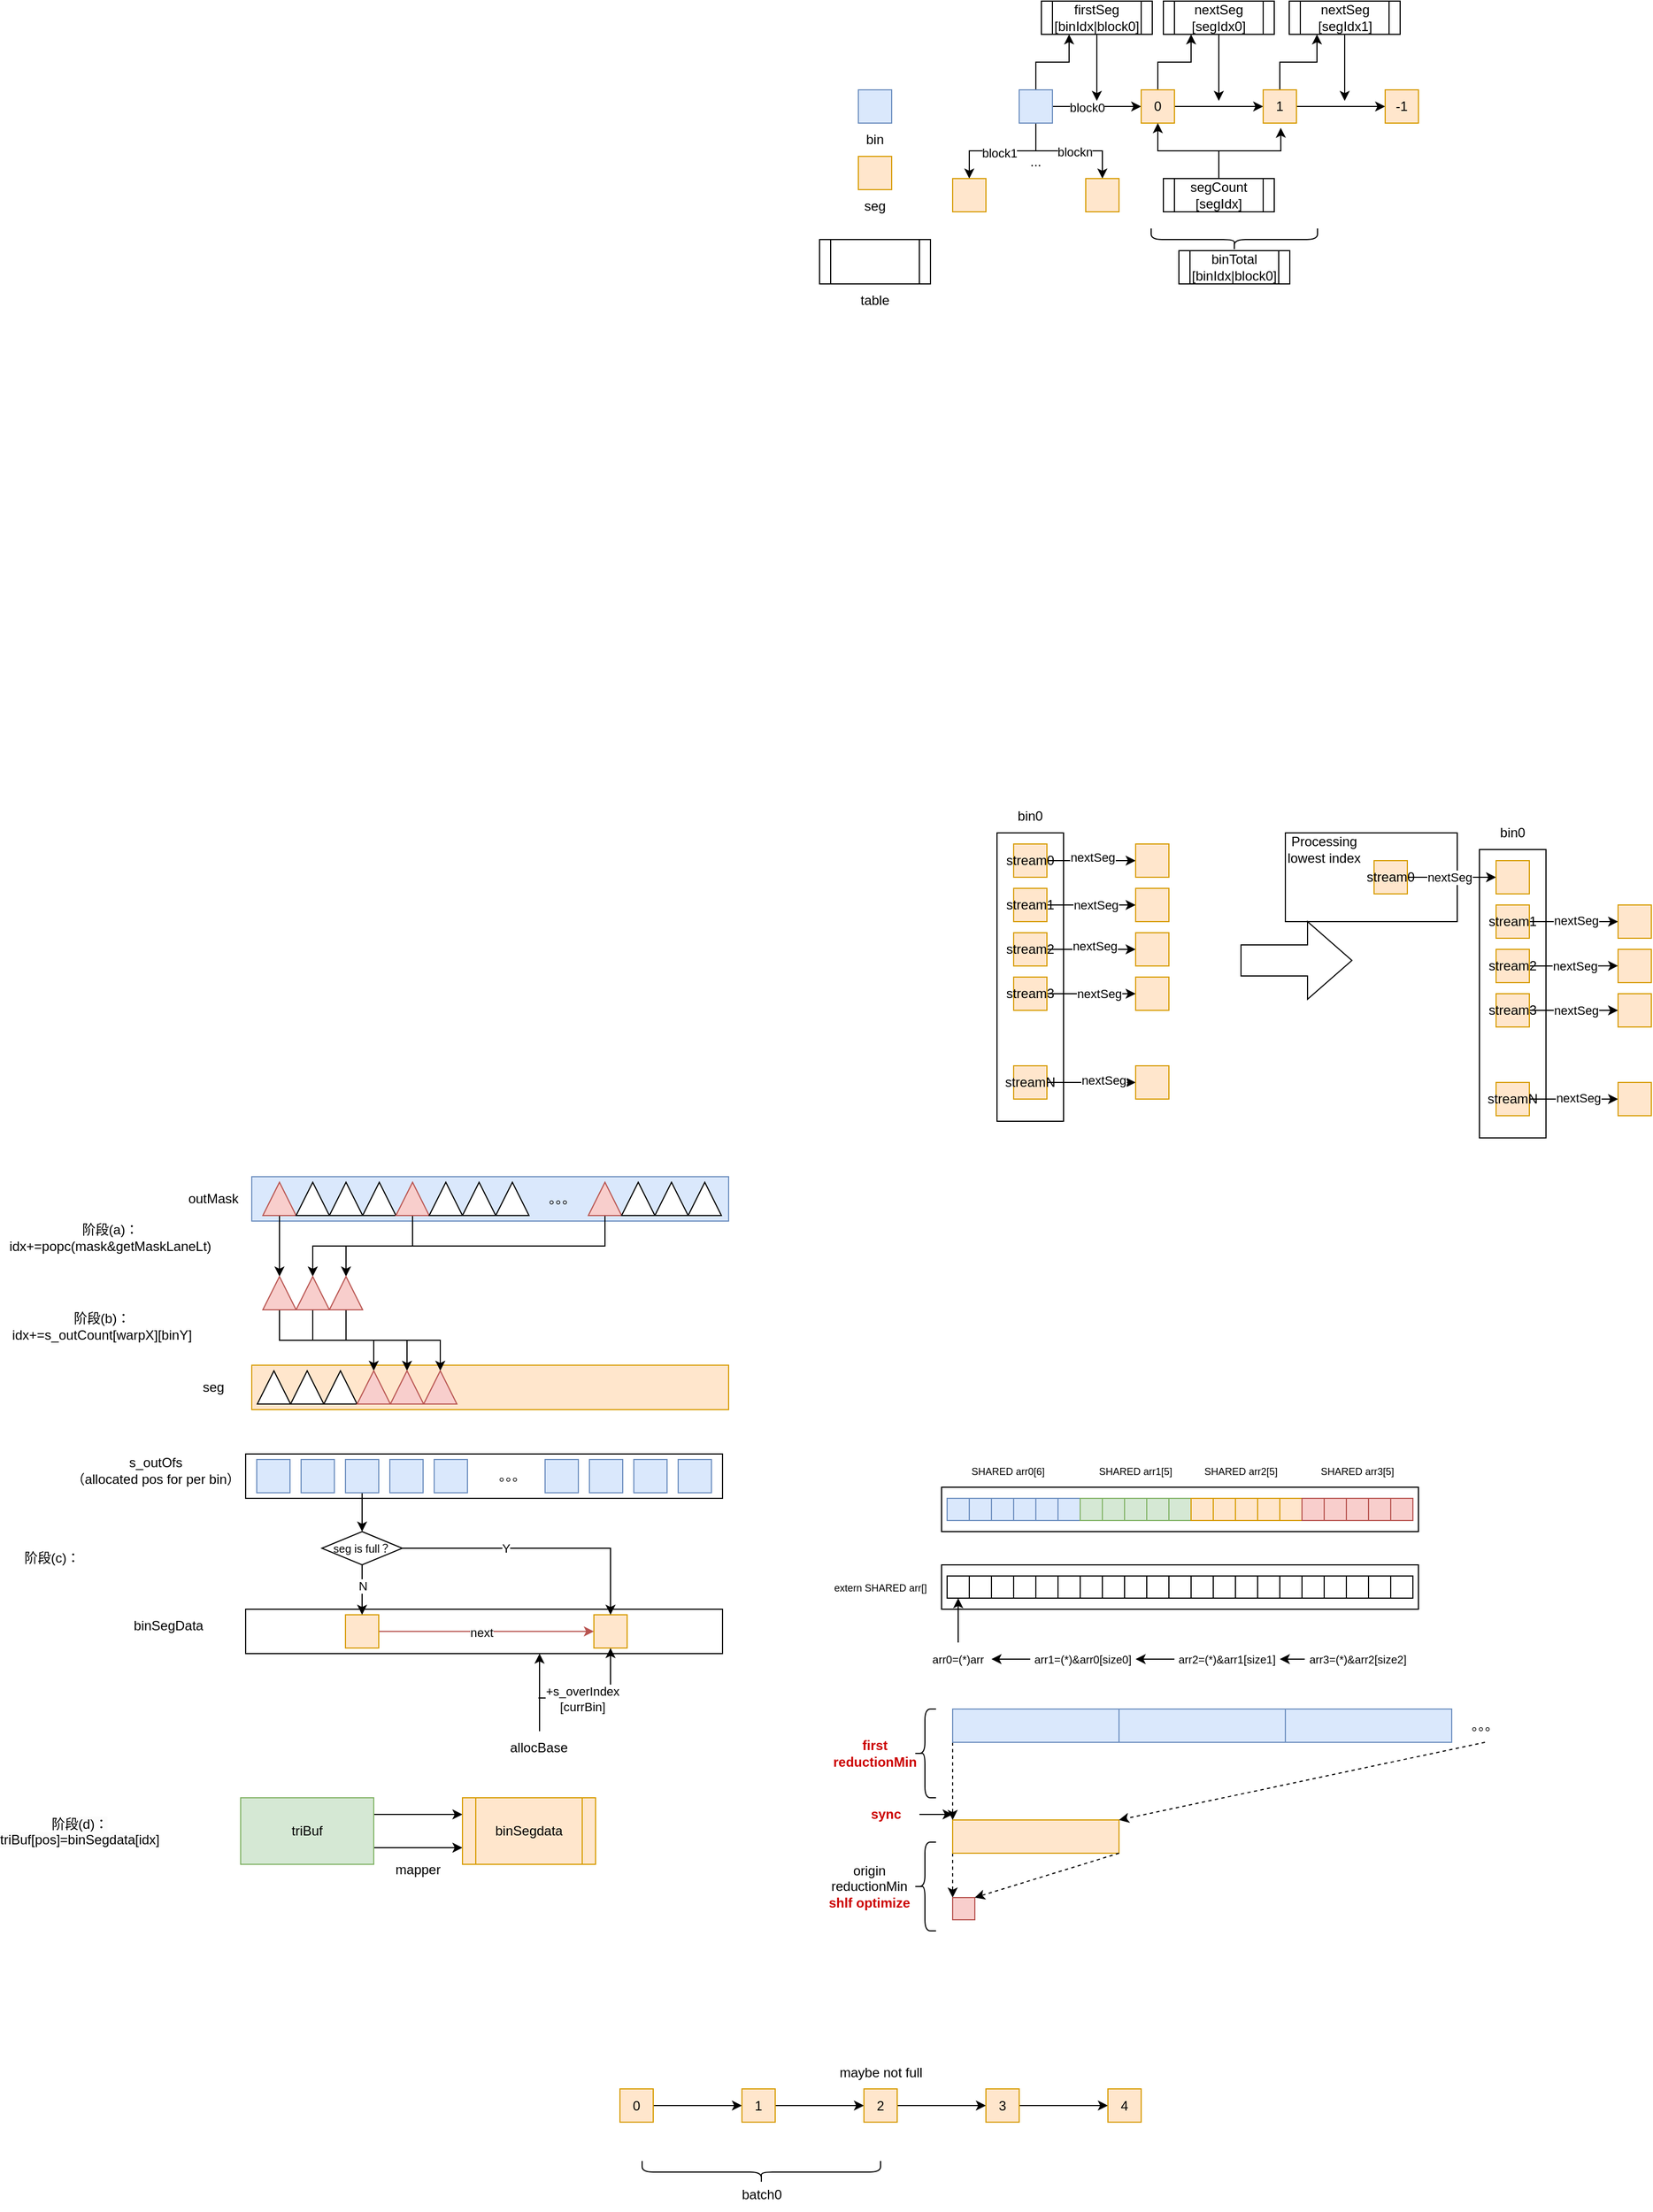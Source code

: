 <mxfile version="24.2.7" type="github">
  <diagram name="第 1 页" id="Jw7tVS_LVLmDtr75cejy">
    <mxGraphModel dx="2608" dy="1008" grid="1" gridSize="10" guides="1" tooltips="1" connect="1" arrows="1" fold="1" page="1" pageScale="1" pageWidth="827" pageHeight="1169" math="0" shadow="0">
      <root>
        <mxCell id="0" />
        <mxCell id="1" parent="0" />
        <mxCell id="Td1vDn9h-b1BhkTiUKK3-1" value="" style="rounded=0;whiteSpace=wrap;html=1;fillColor=#ffe6cc;strokeColor=#d79b00;" parent="1" vertex="1">
          <mxGeometry x="-522" y="1230" width="430" height="40" as="geometry" />
        </mxCell>
        <mxCell id="SiZdVVhCGkmTTTWQaCTQ-135" value="" style="rounded=0;whiteSpace=wrap;html=1;" parent="1" vertex="1">
          <mxGeometry x="410" y="750" width="155" height="80" as="geometry" />
        </mxCell>
        <mxCell id="SiZdVVhCGkmTTTWQaCTQ-3" value="" style="group" parent="1" vertex="1" connectable="0">
          <mxGeometry x="10" y="80" width="60" height="60" as="geometry" />
        </mxCell>
        <mxCell id="SiZdVVhCGkmTTTWQaCTQ-1" value="" style="rounded=0;whiteSpace=wrap;html=1;fillColor=#dae8fc;strokeColor=#6c8ebf;" parent="SiZdVVhCGkmTTTWQaCTQ-3" vertex="1">
          <mxGeometry x="15" width="30" height="30" as="geometry" />
        </mxCell>
        <mxCell id="SiZdVVhCGkmTTTWQaCTQ-2" value="bin" style="text;html=1;align=center;verticalAlign=middle;whiteSpace=wrap;rounded=0;" parent="SiZdVVhCGkmTTTWQaCTQ-3" vertex="1">
          <mxGeometry y="30" width="60" height="30" as="geometry" />
        </mxCell>
        <mxCell id="SiZdVVhCGkmTTTWQaCTQ-7" value="" style="edgeStyle=orthogonalEdgeStyle;rounded=0;orthogonalLoop=1;jettySize=auto;html=1;" parent="1" source="SiZdVVhCGkmTTTWQaCTQ-4" target="SiZdVVhCGkmTTTWQaCTQ-6" edge="1">
          <mxGeometry relative="1" as="geometry" />
        </mxCell>
        <mxCell id="SiZdVVhCGkmTTTWQaCTQ-15" value="block0" style="edgeLabel;html=1;align=center;verticalAlign=middle;resizable=0;points=[];" parent="SiZdVVhCGkmTTTWQaCTQ-7" vertex="1" connectable="0">
          <mxGeometry x="-0.222" y="-1" relative="1" as="geometry">
            <mxPoint as="offset" />
          </mxGeometry>
        </mxCell>
        <mxCell id="SiZdVVhCGkmTTTWQaCTQ-9" value="" style="edgeStyle=orthogonalEdgeStyle;rounded=0;orthogonalLoop=1;jettySize=auto;html=1;exitX=0.5;exitY=1;exitDx=0;exitDy=0;" parent="1" source="SiZdVVhCGkmTTTWQaCTQ-4" target="SiZdVVhCGkmTTTWQaCTQ-8" edge="1">
          <mxGeometry relative="1" as="geometry" />
        </mxCell>
        <mxCell id="SiZdVVhCGkmTTTWQaCTQ-17" value="block1" style="edgeLabel;html=1;align=center;verticalAlign=middle;resizable=0;points=[];" parent="SiZdVVhCGkmTTTWQaCTQ-9" vertex="1" connectable="0">
          <mxGeometry x="0.055" y="2" relative="1" as="geometry">
            <mxPoint as="offset" />
          </mxGeometry>
        </mxCell>
        <mxCell id="SiZdVVhCGkmTTTWQaCTQ-11" style="edgeStyle=orthogonalEdgeStyle;rounded=0;orthogonalLoop=1;jettySize=auto;html=1;exitX=0.5;exitY=1;exitDx=0;exitDy=0;entryX=0.5;entryY=0;entryDx=0;entryDy=0;" parent="1" source="SiZdVVhCGkmTTTWQaCTQ-4" target="SiZdVVhCGkmTTTWQaCTQ-10" edge="1">
          <mxGeometry relative="1" as="geometry" />
        </mxCell>
        <mxCell id="SiZdVVhCGkmTTTWQaCTQ-16" value="blockn" style="edgeLabel;html=1;align=center;verticalAlign=middle;resizable=0;points=[];" parent="SiZdVVhCGkmTTTWQaCTQ-11" vertex="1" connectable="0">
          <mxGeometry x="0.084" y="-1" relative="1" as="geometry">
            <mxPoint as="offset" />
          </mxGeometry>
        </mxCell>
        <mxCell id="SiZdVVhCGkmTTTWQaCTQ-28" style="edgeStyle=orthogonalEdgeStyle;rounded=0;orthogonalLoop=1;jettySize=auto;html=1;exitX=0.5;exitY=0;exitDx=0;exitDy=0;entryX=0.25;entryY=1;entryDx=0;entryDy=0;" parent="1" source="SiZdVVhCGkmTTTWQaCTQ-4" target="SiZdVVhCGkmTTTWQaCTQ-23" edge="1">
          <mxGeometry relative="1" as="geometry" />
        </mxCell>
        <mxCell id="SiZdVVhCGkmTTTWQaCTQ-4" value="" style="rounded=0;whiteSpace=wrap;html=1;fillColor=#dae8fc;strokeColor=#6c8ebf;" parent="1" vertex="1">
          <mxGeometry x="170" y="80" width="30" height="30" as="geometry" />
        </mxCell>
        <mxCell id="SiZdVVhCGkmTTTWQaCTQ-20" value="" style="edgeStyle=orthogonalEdgeStyle;rounded=0;orthogonalLoop=1;jettySize=auto;html=1;" parent="1" source="SiZdVVhCGkmTTTWQaCTQ-6" target="SiZdVVhCGkmTTTWQaCTQ-19" edge="1">
          <mxGeometry relative="1" as="geometry" />
        </mxCell>
        <mxCell id="SiZdVVhCGkmTTTWQaCTQ-30" style="edgeStyle=orthogonalEdgeStyle;rounded=0;orthogonalLoop=1;jettySize=auto;html=1;exitX=0.5;exitY=0;exitDx=0;exitDy=0;entryX=0.25;entryY=1;entryDx=0;entryDy=0;" parent="1" source="SiZdVVhCGkmTTTWQaCTQ-6" target="SiZdVVhCGkmTTTWQaCTQ-29" edge="1">
          <mxGeometry relative="1" as="geometry" />
        </mxCell>
        <mxCell id="SiZdVVhCGkmTTTWQaCTQ-6" value="0" style="rounded=0;whiteSpace=wrap;html=1;fillColor=#ffe6cc;strokeColor=#d79b00;" parent="1" vertex="1">
          <mxGeometry x="280" y="80" width="30" height="30" as="geometry" />
        </mxCell>
        <mxCell id="SiZdVVhCGkmTTTWQaCTQ-8" value="" style="rounded=0;whiteSpace=wrap;html=1;fillColor=#ffe6cc;strokeColor=#d79b00;" parent="1" vertex="1">
          <mxGeometry x="110" y="160" width="30" height="30" as="geometry" />
        </mxCell>
        <mxCell id="SiZdVVhCGkmTTTWQaCTQ-10" value="" style="rounded=0;whiteSpace=wrap;html=1;fillColor=#ffe6cc;strokeColor=#d79b00;" parent="1" vertex="1">
          <mxGeometry x="230" y="160" width="30" height="30" as="geometry" />
        </mxCell>
        <mxCell id="SiZdVVhCGkmTTTWQaCTQ-13" value="" style="rounded=0;whiteSpace=wrap;html=1;fillColor=#ffe6cc;strokeColor=#d79b00;" parent="1" vertex="1">
          <mxGeometry x="25" y="140" width="30" height="30" as="geometry" />
        </mxCell>
        <mxCell id="SiZdVVhCGkmTTTWQaCTQ-14" value="seg" style="text;html=1;align=center;verticalAlign=middle;whiteSpace=wrap;rounded=0;" parent="1" vertex="1">
          <mxGeometry x="10" y="170" width="60" height="30" as="geometry" />
        </mxCell>
        <mxCell id="SiZdVVhCGkmTTTWQaCTQ-18" value="..." style="text;html=1;align=center;verticalAlign=middle;whiteSpace=wrap;rounded=0;" parent="1" vertex="1">
          <mxGeometry x="155" y="130" width="60" height="30" as="geometry" />
        </mxCell>
        <mxCell id="SiZdVVhCGkmTTTWQaCTQ-22" value="" style="edgeStyle=orthogonalEdgeStyle;rounded=0;orthogonalLoop=1;jettySize=auto;html=1;" parent="1" source="SiZdVVhCGkmTTTWQaCTQ-19" target="SiZdVVhCGkmTTTWQaCTQ-21" edge="1">
          <mxGeometry relative="1" as="geometry" />
        </mxCell>
        <mxCell id="SiZdVVhCGkmTTTWQaCTQ-33" style="edgeStyle=orthogonalEdgeStyle;rounded=0;orthogonalLoop=1;jettySize=auto;html=1;exitX=0.5;exitY=0;exitDx=0;exitDy=0;entryX=0.25;entryY=1;entryDx=0;entryDy=0;" parent="1" source="SiZdVVhCGkmTTTWQaCTQ-19" target="SiZdVVhCGkmTTTWQaCTQ-32" edge="1">
          <mxGeometry relative="1" as="geometry" />
        </mxCell>
        <mxCell id="SiZdVVhCGkmTTTWQaCTQ-19" value="1" style="rounded=0;whiteSpace=wrap;html=1;fillColor=#ffe6cc;strokeColor=#d79b00;" parent="1" vertex="1">
          <mxGeometry x="390" y="80" width="30" height="30" as="geometry" />
        </mxCell>
        <mxCell id="SiZdVVhCGkmTTTWQaCTQ-21" value="-1" style="rounded=0;whiteSpace=wrap;html=1;fillColor=#ffe6cc;strokeColor=#d79b00;" parent="1" vertex="1">
          <mxGeometry x="500" y="80" width="30" height="30" as="geometry" />
        </mxCell>
        <mxCell id="SiZdVVhCGkmTTTWQaCTQ-24" style="edgeStyle=orthogonalEdgeStyle;rounded=0;orthogonalLoop=1;jettySize=auto;html=1;" parent="1" source="SiZdVVhCGkmTTTWQaCTQ-23" edge="1">
          <mxGeometry relative="1" as="geometry">
            <mxPoint x="240" y="90" as="targetPoint" />
          </mxGeometry>
        </mxCell>
        <mxCell id="SiZdVVhCGkmTTTWQaCTQ-23" value="firstSeg&lt;br&gt;[binIdx|block0]" style="shape=process;whiteSpace=wrap;html=1;backgroundOutline=1;" parent="1" vertex="1">
          <mxGeometry x="190" width="100" height="30" as="geometry" />
        </mxCell>
        <mxCell id="SiZdVVhCGkmTTTWQaCTQ-31" style="edgeStyle=orthogonalEdgeStyle;rounded=0;orthogonalLoop=1;jettySize=auto;html=1;exitX=0.5;exitY=1;exitDx=0;exitDy=0;" parent="1" source="SiZdVVhCGkmTTTWQaCTQ-29" edge="1">
          <mxGeometry relative="1" as="geometry">
            <mxPoint x="350" y="90" as="targetPoint" />
          </mxGeometry>
        </mxCell>
        <mxCell id="SiZdVVhCGkmTTTWQaCTQ-29" value="nextSeg&lt;br&gt;[segIdx0]" style="shape=process;whiteSpace=wrap;html=1;backgroundOutline=1;" parent="1" vertex="1">
          <mxGeometry x="300" width="100" height="30" as="geometry" />
        </mxCell>
        <mxCell id="SiZdVVhCGkmTTTWQaCTQ-34" style="edgeStyle=orthogonalEdgeStyle;rounded=0;orthogonalLoop=1;jettySize=auto;html=1;" parent="1" source="SiZdVVhCGkmTTTWQaCTQ-32" edge="1">
          <mxGeometry relative="1" as="geometry">
            <mxPoint x="463.5" y="90" as="targetPoint" />
          </mxGeometry>
        </mxCell>
        <mxCell id="SiZdVVhCGkmTTTWQaCTQ-32" value="nextSeg&lt;br&gt;[segIdx1]" style="shape=process;whiteSpace=wrap;html=1;backgroundOutline=1;" parent="1" vertex="1">
          <mxGeometry x="413.5" width="100" height="30" as="geometry" />
        </mxCell>
        <mxCell id="SiZdVVhCGkmTTTWQaCTQ-36" style="edgeStyle=orthogonalEdgeStyle;rounded=0;orthogonalLoop=1;jettySize=auto;html=1;entryX=0.5;entryY=1;entryDx=0;entryDy=0;" parent="1" source="SiZdVVhCGkmTTTWQaCTQ-35" target="SiZdVVhCGkmTTTWQaCTQ-6" edge="1">
          <mxGeometry relative="1" as="geometry" />
        </mxCell>
        <mxCell id="SiZdVVhCGkmTTTWQaCTQ-35" value="segCount&lt;br&gt;[segIdx]" style="shape=process;whiteSpace=wrap;html=1;backgroundOutline=1;" parent="1" vertex="1">
          <mxGeometry x="300" y="160" width="100" height="30" as="geometry" />
        </mxCell>
        <mxCell id="SiZdVVhCGkmTTTWQaCTQ-37" style="edgeStyle=orthogonalEdgeStyle;rounded=0;orthogonalLoop=1;jettySize=auto;html=1;exitX=0.5;exitY=0;exitDx=0;exitDy=0;entryX=0.529;entryY=1.14;entryDx=0;entryDy=0;entryPerimeter=0;" parent="1" source="SiZdVVhCGkmTTTWQaCTQ-35" target="SiZdVVhCGkmTTTWQaCTQ-19" edge="1">
          <mxGeometry relative="1" as="geometry" />
        </mxCell>
        <mxCell id="SiZdVVhCGkmTTTWQaCTQ-41" value="binTotal&lt;br&gt;[binIdx|block0]" style="shape=process;whiteSpace=wrap;html=1;backgroundOutline=1;" parent="1" vertex="1">
          <mxGeometry x="314" y="225" width="100" height="30" as="geometry" />
        </mxCell>
        <mxCell id="SiZdVVhCGkmTTTWQaCTQ-42" value="" style="shape=curlyBracket;whiteSpace=wrap;html=1;rounded=1;flipH=1;labelPosition=right;verticalLabelPosition=middle;align=left;verticalAlign=middle;rotation=90;" parent="1" vertex="1">
          <mxGeometry x="354" y="140" width="20" height="150" as="geometry" />
        </mxCell>
        <mxCell id="SiZdVVhCGkmTTTWQaCTQ-45" style="edgeStyle=orthogonalEdgeStyle;rounded=0;orthogonalLoop=1;jettySize=auto;html=1;exitX=1;exitY=0.25;exitDx=0;exitDy=0;entryX=0;entryY=0.25;entryDx=0;entryDy=0;" parent="1" source="SiZdVVhCGkmTTTWQaCTQ-43" edge="1">
          <mxGeometry relative="1" as="geometry">
            <mxPoint x="-332" y="1635" as="targetPoint" />
          </mxGeometry>
        </mxCell>
        <mxCell id="SiZdVVhCGkmTTTWQaCTQ-46" style="edgeStyle=orthogonalEdgeStyle;rounded=0;orthogonalLoop=1;jettySize=auto;html=1;exitX=1;exitY=0.75;exitDx=0;exitDy=0;" parent="1" source="SiZdVVhCGkmTTTWQaCTQ-43" edge="1">
          <mxGeometry relative="1" as="geometry">
            <mxPoint x="-332" y="1665" as="targetPoint" />
          </mxGeometry>
        </mxCell>
        <mxCell id="SiZdVVhCGkmTTTWQaCTQ-43" value="triBuf" style="rounded=0;whiteSpace=wrap;html=1;fillColor=#d5e8d4;strokeColor=#82b366;" parent="1" vertex="1">
          <mxGeometry x="-532" y="1620" width="120" height="60" as="geometry" />
        </mxCell>
        <mxCell id="SiZdVVhCGkmTTTWQaCTQ-47" value="mapper" style="text;html=1;align=center;verticalAlign=middle;whiteSpace=wrap;rounded=0;" parent="1" vertex="1">
          <mxGeometry x="-402" y="1670" width="60" height="30" as="geometry" />
        </mxCell>
        <mxCell id="SiZdVVhCGkmTTTWQaCTQ-48" value="binSegdata" style="shape=process;whiteSpace=wrap;html=1;backgroundOutline=1;fillColor=#ffe6cc;strokeColor=#d79b00;" parent="1" vertex="1">
          <mxGeometry x="-332" y="1620" width="120" height="60" as="geometry" />
        </mxCell>
        <mxCell id="SiZdVVhCGkmTTTWQaCTQ-49" value="" style="shape=process;whiteSpace=wrap;html=1;backgroundOutline=1;" parent="1" vertex="1">
          <mxGeometry x="-10" y="215" width="100" height="40" as="geometry" />
        </mxCell>
        <mxCell id="SiZdVVhCGkmTTTWQaCTQ-50" value="table" style="text;html=1;align=center;verticalAlign=middle;whiteSpace=wrap;rounded=0;" parent="1" vertex="1">
          <mxGeometry x="10" y="255" width="60" height="30" as="geometry" />
        </mxCell>
        <mxCell id="SiZdVVhCGkmTTTWQaCTQ-51" value="" style="rounded=0;whiteSpace=wrap;html=1;fillColor=#dae8fc;strokeColor=#6c8ebf;" parent="1" vertex="1">
          <mxGeometry x="-522" y="1060" width="430" height="40" as="geometry" />
        </mxCell>
        <mxCell id="Td1vDn9h-b1BhkTiUKK3-6" style="edgeStyle=orthogonalEdgeStyle;rounded=0;orthogonalLoop=1;jettySize=auto;html=1;exitX=0;exitY=0.5;exitDx=0;exitDy=0;entryX=1;entryY=0.5;entryDx=0;entryDy=0;" parent="1" source="SiZdVVhCGkmTTTWQaCTQ-52" target="Td1vDn9h-b1BhkTiUKK3-2" edge="1">
          <mxGeometry relative="1" as="geometry" />
        </mxCell>
        <mxCell id="SiZdVVhCGkmTTTWQaCTQ-52" value="" style="triangle;whiteSpace=wrap;html=1;rotation=-90;fillColor=#f8cecc;strokeColor=#b85450;" parent="1" vertex="1">
          <mxGeometry x="-512" y="1065" width="30" height="30" as="geometry" />
        </mxCell>
        <mxCell id="SiZdVVhCGkmTTTWQaCTQ-53" value="" style="triangle;whiteSpace=wrap;html=1;rotation=-90;" parent="1" vertex="1">
          <mxGeometry x="-482" y="1065" width="30" height="30" as="geometry" />
        </mxCell>
        <mxCell id="SiZdVVhCGkmTTTWQaCTQ-54" value="" style="triangle;whiteSpace=wrap;html=1;rotation=-90;" parent="1" vertex="1">
          <mxGeometry x="-452" y="1065" width="30" height="30" as="geometry" />
        </mxCell>
        <mxCell id="SiZdVVhCGkmTTTWQaCTQ-55" value="" style="triangle;whiteSpace=wrap;html=1;rotation=-90;" parent="1" vertex="1">
          <mxGeometry x="-422" y="1065" width="30" height="30" as="geometry" />
        </mxCell>
        <mxCell id="Td1vDn9h-b1BhkTiUKK3-7" style="edgeStyle=orthogonalEdgeStyle;rounded=0;orthogonalLoop=1;jettySize=auto;html=1;exitX=0;exitY=0.5;exitDx=0;exitDy=0;entryX=1;entryY=0.5;entryDx=0;entryDy=0;" parent="1" source="SiZdVVhCGkmTTTWQaCTQ-56" target="Td1vDn9h-b1BhkTiUKK3-3" edge="1">
          <mxGeometry relative="1" as="geometry" />
        </mxCell>
        <mxCell id="SiZdVVhCGkmTTTWQaCTQ-56" value="" style="triangle;whiteSpace=wrap;html=1;rotation=-90;fillColor=#f8cecc;strokeColor=#b85450;" parent="1" vertex="1">
          <mxGeometry x="-392" y="1065" width="30" height="30" as="geometry" />
        </mxCell>
        <mxCell id="SiZdVVhCGkmTTTWQaCTQ-57" value="" style="triangle;whiteSpace=wrap;html=1;rotation=-90;" parent="1" vertex="1">
          <mxGeometry x="-362" y="1065" width="30" height="30" as="geometry" />
        </mxCell>
        <mxCell id="SiZdVVhCGkmTTTWQaCTQ-58" value="" style="triangle;whiteSpace=wrap;html=1;rotation=-90;" parent="1" vertex="1">
          <mxGeometry x="-332" y="1065" width="30" height="30" as="geometry" />
        </mxCell>
        <mxCell id="SiZdVVhCGkmTTTWQaCTQ-59" value="" style="triangle;whiteSpace=wrap;html=1;rotation=-90;" parent="1" vertex="1">
          <mxGeometry x="-302" y="1065" width="30" height="30" as="geometry" />
        </mxCell>
        <mxCell id="Td1vDn9h-b1BhkTiUKK3-8" style="edgeStyle=orthogonalEdgeStyle;rounded=0;orthogonalLoop=1;jettySize=auto;html=1;exitX=0;exitY=0.5;exitDx=0;exitDy=0;entryX=1;entryY=0.5;entryDx=0;entryDy=0;" parent="1" source="SiZdVVhCGkmTTTWQaCTQ-60" target="Td1vDn9h-b1BhkTiUKK3-4" edge="1">
          <mxGeometry relative="1" as="geometry" />
        </mxCell>
        <mxCell id="SiZdVVhCGkmTTTWQaCTQ-60" value="" style="triangle;whiteSpace=wrap;html=1;rotation=-90;fillColor=#f8cecc;strokeColor=#b85450;" parent="1" vertex="1">
          <mxGeometry x="-218.5" y="1065" width="30" height="30" as="geometry" />
        </mxCell>
        <mxCell id="SiZdVVhCGkmTTTWQaCTQ-61" value="" style="triangle;whiteSpace=wrap;html=1;rotation=-90;" parent="1" vertex="1">
          <mxGeometry x="-188.5" y="1065" width="30" height="30" as="geometry" />
        </mxCell>
        <mxCell id="SiZdVVhCGkmTTTWQaCTQ-62" value="" style="triangle;whiteSpace=wrap;html=1;rotation=-90;" parent="1" vertex="1">
          <mxGeometry x="-158.5" y="1065" width="30" height="30" as="geometry" />
        </mxCell>
        <mxCell id="SiZdVVhCGkmTTTWQaCTQ-63" value="" style="triangle;whiteSpace=wrap;html=1;rotation=-90;" parent="1" vertex="1">
          <mxGeometry x="-128.5" y="1065" width="30" height="30" as="geometry" />
        </mxCell>
        <mxCell id="SiZdVVhCGkmTTTWQaCTQ-64" value="。。。" style="text;html=1;align=center;verticalAlign=middle;whiteSpace=wrap;rounded=0;" parent="1" vertex="1">
          <mxGeometry x="-272" y="1065" width="60" height="30" as="geometry" />
        </mxCell>
        <mxCell id="SiZdVVhCGkmTTTWQaCTQ-94" value="" style="rounded=0;whiteSpace=wrap;html=1;" parent="1" vertex="1">
          <mxGeometry x="150" y="750" width="60" height="260" as="geometry" />
        </mxCell>
        <mxCell id="SiZdVVhCGkmTTTWQaCTQ-95" value="bin0" style="text;html=1;align=center;verticalAlign=middle;whiteSpace=wrap;rounded=0;" parent="1" vertex="1">
          <mxGeometry x="150" y="720" width="60" height="30" as="geometry" />
        </mxCell>
        <mxCell id="SiZdVVhCGkmTTTWQaCTQ-104" value="" style="edgeStyle=orthogonalEdgeStyle;rounded=0;orthogonalLoop=1;jettySize=auto;html=1;" parent="1" source="SiZdVVhCGkmTTTWQaCTQ-96" target="SiZdVVhCGkmTTTWQaCTQ-103" edge="1">
          <mxGeometry relative="1" as="geometry" />
        </mxCell>
        <mxCell id="SiZdVVhCGkmTTTWQaCTQ-164" value="nextSeg" style="edgeLabel;html=1;align=center;verticalAlign=middle;resizable=0;points=[];" parent="SiZdVVhCGkmTTTWQaCTQ-104" vertex="1" connectable="0">
          <mxGeometry x="0.014" y="3" relative="1" as="geometry">
            <mxPoint as="offset" />
          </mxGeometry>
        </mxCell>
        <mxCell id="SiZdVVhCGkmTTTWQaCTQ-96" value="stream0" style="rounded=0;whiteSpace=wrap;html=1;fillColor=#ffe6cc;strokeColor=#d79b00;" parent="1" vertex="1">
          <mxGeometry x="165" y="760" width="30" height="30" as="geometry" />
        </mxCell>
        <mxCell id="SiZdVVhCGkmTTTWQaCTQ-109" style="edgeStyle=orthogonalEdgeStyle;rounded=0;orthogonalLoop=1;jettySize=auto;html=1;" parent="1" source="SiZdVVhCGkmTTTWQaCTQ-97" target="SiZdVVhCGkmTTTWQaCTQ-108" edge="1">
          <mxGeometry relative="1" as="geometry" />
        </mxCell>
        <mxCell id="SiZdVVhCGkmTTTWQaCTQ-165" value="nextSeg" style="edgeLabel;html=1;align=center;verticalAlign=middle;resizable=0;points=[];" parent="SiZdVVhCGkmTTTWQaCTQ-109" vertex="1" connectable="0">
          <mxGeometry x="0.1" relative="1" as="geometry">
            <mxPoint as="offset" />
          </mxGeometry>
        </mxCell>
        <mxCell id="SiZdVVhCGkmTTTWQaCTQ-97" value="stream1" style="rounded=0;whiteSpace=wrap;html=1;fillColor=#ffe6cc;strokeColor=#d79b00;" parent="1" vertex="1">
          <mxGeometry x="165" y="800" width="30" height="30" as="geometry" />
        </mxCell>
        <mxCell id="SiZdVVhCGkmTTTWQaCTQ-110" style="edgeStyle=orthogonalEdgeStyle;rounded=0;orthogonalLoop=1;jettySize=auto;html=1;exitX=1;exitY=0.5;exitDx=0;exitDy=0;entryX=0;entryY=0.5;entryDx=0;entryDy=0;" parent="1" source="SiZdVVhCGkmTTTWQaCTQ-98" target="SiZdVVhCGkmTTTWQaCTQ-111" edge="1">
          <mxGeometry relative="1" as="geometry">
            <mxPoint x="270" y="855" as="targetPoint" />
          </mxGeometry>
        </mxCell>
        <mxCell id="SiZdVVhCGkmTTTWQaCTQ-166" value="nextSeg" style="edgeLabel;html=1;align=center;verticalAlign=middle;resizable=0;points=[];" parent="SiZdVVhCGkmTTTWQaCTQ-110" vertex="1" connectable="0">
          <mxGeometry x="0.071" y="3" relative="1" as="geometry">
            <mxPoint as="offset" />
          </mxGeometry>
        </mxCell>
        <mxCell id="SiZdVVhCGkmTTTWQaCTQ-98" value="stream2" style="rounded=0;whiteSpace=wrap;html=1;fillColor=#ffe6cc;strokeColor=#d79b00;" parent="1" vertex="1">
          <mxGeometry x="165" y="840" width="30" height="30" as="geometry" />
        </mxCell>
        <mxCell id="SiZdVVhCGkmTTTWQaCTQ-113" style="edgeStyle=orthogonalEdgeStyle;rounded=0;orthogonalLoop=1;jettySize=auto;html=1;" parent="1" source="SiZdVVhCGkmTTTWQaCTQ-99" target="SiZdVVhCGkmTTTWQaCTQ-112" edge="1">
          <mxGeometry relative="1" as="geometry" />
        </mxCell>
        <mxCell id="SiZdVVhCGkmTTTWQaCTQ-167" value="nextSeg" style="edgeLabel;html=1;align=center;verticalAlign=middle;resizable=0;points=[];" parent="SiZdVVhCGkmTTTWQaCTQ-113" vertex="1" connectable="0">
          <mxGeometry x="0.157" relative="1" as="geometry">
            <mxPoint as="offset" />
          </mxGeometry>
        </mxCell>
        <mxCell id="SiZdVVhCGkmTTTWQaCTQ-99" value="stream3" style="rounded=0;whiteSpace=wrap;html=1;fillColor=#ffe6cc;strokeColor=#d79b00;" parent="1" vertex="1">
          <mxGeometry x="165" y="880" width="30" height="30" as="geometry" />
        </mxCell>
        <mxCell id="SiZdVVhCGkmTTTWQaCTQ-115" value="" style="edgeStyle=orthogonalEdgeStyle;rounded=0;orthogonalLoop=1;jettySize=auto;html=1;" parent="1" source="SiZdVVhCGkmTTTWQaCTQ-100" target="SiZdVVhCGkmTTTWQaCTQ-114" edge="1">
          <mxGeometry relative="1" as="geometry" />
        </mxCell>
        <mxCell id="SiZdVVhCGkmTTTWQaCTQ-168" value="nextSeg" style="edgeLabel;html=1;align=center;verticalAlign=middle;resizable=0;points=[];" parent="SiZdVVhCGkmTTTWQaCTQ-115" vertex="1" connectable="0">
          <mxGeometry x="0.257" y="2" relative="1" as="geometry">
            <mxPoint as="offset" />
          </mxGeometry>
        </mxCell>
        <mxCell id="SiZdVVhCGkmTTTWQaCTQ-100" value="streamN" style="rounded=0;whiteSpace=wrap;html=1;fillColor=#ffe6cc;strokeColor=#d79b00;" parent="1" vertex="1">
          <mxGeometry x="165" y="960" width="30" height="30" as="geometry" />
        </mxCell>
        <mxCell id="SiZdVVhCGkmTTTWQaCTQ-103" value="" style="rounded=0;whiteSpace=wrap;html=1;fillColor=#ffe6cc;strokeColor=#d79b00;" parent="1" vertex="1">
          <mxGeometry x="275" y="760" width="30" height="30" as="geometry" />
        </mxCell>
        <mxCell id="SiZdVVhCGkmTTTWQaCTQ-108" value="" style="rounded=0;whiteSpace=wrap;html=1;fillColor=#ffe6cc;strokeColor=#d79b00;" parent="1" vertex="1">
          <mxGeometry x="275" y="800" width="30" height="30" as="geometry" />
        </mxCell>
        <mxCell id="SiZdVVhCGkmTTTWQaCTQ-111" value="" style="rounded=0;whiteSpace=wrap;html=1;fillColor=#ffe6cc;strokeColor=#d79b00;" parent="1" vertex="1">
          <mxGeometry x="275" y="840" width="30" height="30" as="geometry" />
        </mxCell>
        <mxCell id="SiZdVVhCGkmTTTWQaCTQ-112" value="" style="rounded=0;whiteSpace=wrap;html=1;fillColor=#ffe6cc;strokeColor=#d79b00;" parent="1" vertex="1">
          <mxGeometry x="275" y="880" width="30" height="30" as="geometry" />
        </mxCell>
        <mxCell id="SiZdVVhCGkmTTTWQaCTQ-114" value="" style="rounded=0;whiteSpace=wrap;html=1;fillColor=#ffe6cc;strokeColor=#d79b00;" parent="1" vertex="1">
          <mxGeometry x="275" y="960" width="30" height="30" as="geometry" />
        </mxCell>
        <mxCell id="SiZdVVhCGkmTTTWQaCTQ-116" value="" style="html=1;shadow=0;dashed=0;align=center;verticalAlign=middle;shape=mxgraph.arrows2.arrow;dy=0.6;dx=40;notch=0;" parent="1" vertex="1">
          <mxGeometry x="370" y="830" width="100" height="70" as="geometry" />
        </mxCell>
        <mxCell id="SiZdVVhCGkmTTTWQaCTQ-117" value="" style="rounded=0;whiteSpace=wrap;html=1;" parent="1" vertex="1">
          <mxGeometry x="585" y="765" width="60" height="260" as="geometry" />
        </mxCell>
        <mxCell id="SiZdVVhCGkmTTTWQaCTQ-118" value="bin0" style="text;html=1;align=center;verticalAlign=middle;whiteSpace=wrap;rounded=0;" parent="1" vertex="1">
          <mxGeometry x="585" y="735" width="60" height="30" as="geometry" />
        </mxCell>
        <mxCell id="SiZdVVhCGkmTTTWQaCTQ-119" value="" style="edgeStyle=orthogonalEdgeStyle;rounded=0;orthogonalLoop=1;jettySize=auto;html=1;" parent="1" source="SiZdVVhCGkmTTTWQaCTQ-120" target="SiZdVVhCGkmTTTWQaCTQ-129" edge="1">
          <mxGeometry relative="1" as="geometry" />
        </mxCell>
        <mxCell id="SiZdVVhCGkmTTTWQaCTQ-170" value="nextSeg" style="edgeLabel;html=1;align=center;verticalAlign=middle;resizable=0;points=[];" parent="SiZdVVhCGkmTTTWQaCTQ-119" vertex="1" connectable="0">
          <mxGeometry x="-0.054" relative="1" as="geometry">
            <mxPoint as="offset" />
          </mxGeometry>
        </mxCell>
        <mxCell id="SiZdVVhCGkmTTTWQaCTQ-120" value="stream0" style="rounded=0;whiteSpace=wrap;html=1;fillColor=#ffe6cc;strokeColor=#d79b00;" parent="1" vertex="1">
          <mxGeometry x="490" y="775" width="30" height="30" as="geometry" />
        </mxCell>
        <mxCell id="SiZdVVhCGkmTTTWQaCTQ-121" style="edgeStyle=orthogonalEdgeStyle;rounded=0;orthogonalLoop=1;jettySize=auto;html=1;" parent="1" source="SiZdVVhCGkmTTTWQaCTQ-122" target="SiZdVVhCGkmTTTWQaCTQ-130" edge="1">
          <mxGeometry relative="1" as="geometry" />
        </mxCell>
        <mxCell id="SiZdVVhCGkmTTTWQaCTQ-169" value="nextSeg" style="edgeLabel;html=1;align=center;verticalAlign=middle;resizable=0;points=[];" parent="SiZdVVhCGkmTTTWQaCTQ-121" vertex="1" connectable="0">
          <mxGeometry x="0.039" y="1" relative="1" as="geometry">
            <mxPoint as="offset" />
          </mxGeometry>
        </mxCell>
        <mxCell id="SiZdVVhCGkmTTTWQaCTQ-122" value="stream1" style="rounded=0;whiteSpace=wrap;html=1;fillColor=#ffe6cc;strokeColor=#d79b00;" parent="1" vertex="1">
          <mxGeometry x="600" y="815" width="30" height="30" as="geometry" />
        </mxCell>
        <mxCell id="SiZdVVhCGkmTTTWQaCTQ-123" style="edgeStyle=orthogonalEdgeStyle;rounded=0;orthogonalLoop=1;jettySize=auto;html=1;exitX=1;exitY=0.5;exitDx=0;exitDy=0;entryX=0;entryY=0.495;entryDx=0;entryDy=0;entryPerimeter=0;" parent="1" source="SiZdVVhCGkmTTTWQaCTQ-124" target="SiZdVVhCGkmTTTWQaCTQ-131" edge="1">
          <mxGeometry relative="1" as="geometry">
            <mxPoint x="705" y="869.857" as="targetPoint" />
            <Array as="points" />
          </mxGeometry>
        </mxCell>
        <mxCell id="SiZdVVhCGkmTTTWQaCTQ-171" value="nextSeg" style="edgeLabel;html=1;align=center;verticalAlign=middle;resizable=0;points=[];" parent="SiZdVVhCGkmTTTWQaCTQ-123" vertex="1" connectable="0">
          <mxGeometry x="0.027" relative="1" as="geometry">
            <mxPoint as="offset" />
          </mxGeometry>
        </mxCell>
        <mxCell id="SiZdVVhCGkmTTTWQaCTQ-124" value="stream2" style="rounded=0;whiteSpace=wrap;html=1;fillColor=#ffe6cc;strokeColor=#d79b00;" parent="1" vertex="1">
          <mxGeometry x="600" y="855" width="30" height="30" as="geometry" />
        </mxCell>
        <mxCell id="SiZdVVhCGkmTTTWQaCTQ-125" style="edgeStyle=orthogonalEdgeStyle;rounded=0;orthogonalLoop=1;jettySize=auto;html=1;" parent="1" source="SiZdVVhCGkmTTTWQaCTQ-126" target="SiZdVVhCGkmTTTWQaCTQ-132" edge="1">
          <mxGeometry relative="1" as="geometry" />
        </mxCell>
        <mxCell id="SiZdVVhCGkmTTTWQaCTQ-172" value="nextSeg" style="edgeLabel;html=1;align=center;verticalAlign=middle;resizable=0;points=[];" parent="SiZdVVhCGkmTTTWQaCTQ-125" vertex="1" connectable="0">
          <mxGeometry x="0.054" relative="1" as="geometry">
            <mxPoint as="offset" />
          </mxGeometry>
        </mxCell>
        <mxCell id="SiZdVVhCGkmTTTWQaCTQ-126" value="stream3" style="rounded=0;whiteSpace=wrap;html=1;fillColor=#ffe6cc;strokeColor=#d79b00;" parent="1" vertex="1">
          <mxGeometry x="600" y="895" width="30" height="30" as="geometry" />
        </mxCell>
        <mxCell id="SiZdVVhCGkmTTTWQaCTQ-127" value="" style="edgeStyle=orthogonalEdgeStyle;rounded=0;orthogonalLoop=1;jettySize=auto;html=1;" parent="1" source="SiZdVVhCGkmTTTWQaCTQ-128" target="SiZdVVhCGkmTTTWQaCTQ-133" edge="1">
          <mxGeometry relative="1" as="geometry" />
        </mxCell>
        <mxCell id="SiZdVVhCGkmTTTWQaCTQ-173" value="nextSeg" style="edgeLabel;html=1;align=center;verticalAlign=middle;resizable=0;points=[];" parent="SiZdVVhCGkmTTTWQaCTQ-127" vertex="1" connectable="0">
          <mxGeometry x="0.082" y="1" relative="1" as="geometry">
            <mxPoint as="offset" />
          </mxGeometry>
        </mxCell>
        <mxCell id="SiZdVVhCGkmTTTWQaCTQ-128" value="streamN" style="rounded=0;whiteSpace=wrap;html=1;fillColor=#ffe6cc;strokeColor=#d79b00;" parent="1" vertex="1">
          <mxGeometry x="600" y="975" width="30" height="30" as="geometry" />
        </mxCell>
        <mxCell id="SiZdVVhCGkmTTTWQaCTQ-129" value="" style="rounded=0;whiteSpace=wrap;html=1;fillColor=#ffe6cc;strokeColor=#d79b00;" parent="1" vertex="1">
          <mxGeometry x="600" y="775" width="30" height="30" as="geometry" />
        </mxCell>
        <mxCell id="SiZdVVhCGkmTTTWQaCTQ-130" value="" style="rounded=0;whiteSpace=wrap;html=1;fillColor=#ffe6cc;strokeColor=#d79b00;" parent="1" vertex="1">
          <mxGeometry x="710" y="815" width="30" height="30" as="geometry" />
        </mxCell>
        <mxCell id="SiZdVVhCGkmTTTWQaCTQ-131" value="" style="rounded=0;whiteSpace=wrap;html=1;fillColor=#ffe6cc;strokeColor=#d79b00;" parent="1" vertex="1">
          <mxGeometry x="710" y="855" width="30" height="30" as="geometry" />
        </mxCell>
        <mxCell id="SiZdVVhCGkmTTTWQaCTQ-132" value="" style="rounded=0;whiteSpace=wrap;html=1;fillColor=#ffe6cc;strokeColor=#d79b00;" parent="1" vertex="1">
          <mxGeometry x="710" y="895" width="30" height="30" as="geometry" />
        </mxCell>
        <mxCell id="SiZdVVhCGkmTTTWQaCTQ-133" value="" style="rounded=0;whiteSpace=wrap;html=1;fillColor=#ffe6cc;strokeColor=#d79b00;" parent="1" vertex="1">
          <mxGeometry x="710" y="975" width="30" height="30" as="geometry" />
        </mxCell>
        <mxCell id="SiZdVVhCGkmTTTWQaCTQ-134" value="Processing lowest index" style="text;html=1;align=center;verticalAlign=middle;whiteSpace=wrap;rounded=0;" parent="1" vertex="1">
          <mxGeometry x="410" y="750" width="70" height="30" as="geometry" />
        </mxCell>
        <mxCell id="iCBf6XjLOZGy9sNGCZyP-31" style="edgeStyle=orthogonalEdgeStyle;rounded=0;orthogonalLoop=1;jettySize=auto;html=1;exitX=0;exitY=0.5;exitDx=0;exitDy=0;entryX=1;entryY=0.5;entryDx=0;entryDy=0;" parent="1" source="Td1vDn9h-b1BhkTiUKK3-2" target="iCBf6XjLOZGy9sNGCZyP-28" edge="1">
          <mxGeometry relative="1" as="geometry" />
        </mxCell>
        <mxCell id="Td1vDn9h-b1BhkTiUKK3-2" value="" style="triangle;whiteSpace=wrap;html=1;rotation=-90;fillColor=#f8cecc;strokeColor=#b85450;" parent="1" vertex="1">
          <mxGeometry x="-512" y="1150" width="30" height="30" as="geometry" />
        </mxCell>
        <mxCell id="iCBf6XjLOZGy9sNGCZyP-32" style="edgeStyle=orthogonalEdgeStyle;rounded=0;orthogonalLoop=1;jettySize=auto;html=1;exitX=0;exitY=0.5;exitDx=0;exitDy=0;entryX=1;entryY=0.5;entryDx=0;entryDy=0;" parent="1" source="Td1vDn9h-b1BhkTiUKK3-3" target="iCBf6XjLOZGy9sNGCZyP-29" edge="1">
          <mxGeometry relative="1" as="geometry" />
        </mxCell>
        <mxCell id="Td1vDn9h-b1BhkTiUKK3-3" value="" style="triangle;whiteSpace=wrap;html=1;rotation=-90;fillColor=#f8cecc;strokeColor=#b85450;" parent="1" vertex="1">
          <mxGeometry x="-482" y="1150" width="30" height="30" as="geometry" />
        </mxCell>
        <mxCell id="iCBf6XjLOZGy9sNGCZyP-33" style="edgeStyle=orthogonalEdgeStyle;rounded=0;orthogonalLoop=1;jettySize=auto;html=1;exitX=0;exitY=0.5;exitDx=0;exitDy=0;entryX=1;entryY=0.5;entryDx=0;entryDy=0;" parent="1" source="Td1vDn9h-b1BhkTiUKK3-4" target="iCBf6XjLOZGy9sNGCZyP-30" edge="1">
          <mxGeometry relative="1" as="geometry" />
        </mxCell>
        <mxCell id="Td1vDn9h-b1BhkTiUKK3-4" value="" style="triangle;whiteSpace=wrap;html=1;rotation=-90;fillColor=#f8cecc;strokeColor=#b85450;" parent="1" vertex="1">
          <mxGeometry x="-452" y="1150" width="30" height="30" as="geometry" />
        </mxCell>
        <mxCell id="Td1vDn9h-b1BhkTiUKK3-5" value="outMask" style="text;html=1;align=center;verticalAlign=middle;resizable=0;points=[];autosize=1;strokeColor=none;fillColor=none;" parent="1" vertex="1">
          <mxGeometry x="-592" y="1065" width="70" height="30" as="geometry" />
        </mxCell>
        <mxCell id="Td1vDn9h-b1BhkTiUKK3-9" value="seg" style="text;html=1;align=center;verticalAlign=middle;resizable=0;points=[];autosize=1;strokeColor=none;fillColor=none;" parent="1" vertex="1">
          <mxGeometry x="-577" y="1235" width="40" height="30" as="geometry" />
        </mxCell>
        <mxCell id="Td1vDn9h-b1BhkTiUKK3-10" value="阶段(a)：idx+=popc(mask&amp;amp;getMaskLaneLt)" style="text;html=1;align=center;verticalAlign=middle;whiteSpace=wrap;rounded=0;" parent="1" vertex="1">
          <mxGeometry x="-722" y="1100" width="145" height="30" as="geometry" />
        </mxCell>
        <mxCell id="Td1vDn9h-b1BhkTiUKK3-24" value="" style="rounded=0;whiteSpace=wrap;html=1;" parent="1" vertex="1">
          <mxGeometry x="100" y="1340" width="430" height="40" as="geometry" />
        </mxCell>
        <mxCell id="Td1vDn9h-b1BhkTiUKK3-25" value="" style="rounded=0;whiteSpace=wrap;html=1;fillColor=#dae8fc;strokeColor=#6c8ebf;" parent="1" vertex="1">
          <mxGeometry x="105" y="1350" width="20" height="20" as="geometry" />
        </mxCell>
        <mxCell id="Td1vDn9h-b1BhkTiUKK3-26" value="" style="rounded=0;whiteSpace=wrap;html=1;fillColor=#dae8fc;strokeColor=#6c8ebf;" parent="1" vertex="1">
          <mxGeometry x="125" y="1350" width="20" height="20" as="geometry" />
        </mxCell>
        <mxCell id="Td1vDn9h-b1BhkTiUKK3-27" value="" style="rounded=0;whiteSpace=wrap;html=1;fillColor=#dae8fc;strokeColor=#6c8ebf;" parent="1" vertex="1">
          <mxGeometry x="145" y="1350" width="20" height="20" as="geometry" />
        </mxCell>
        <mxCell id="Td1vDn9h-b1BhkTiUKK3-28" value="" style="rounded=0;whiteSpace=wrap;html=1;fillColor=#dae8fc;strokeColor=#6c8ebf;" parent="1" vertex="1">
          <mxGeometry x="165" y="1350" width="20" height="20" as="geometry" />
        </mxCell>
        <mxCell id="Td1vDn9h-b1BhkTiUKK3-29" value="" style="rounded=0;whiteSpace=wrap;html=1;fillColor=#dae8fc;strokeColor=#6c8ebf;" parent="1" vertex="1">
          <mxGeometry x="185" y="1350" width="20" height="20" as="geometry" />
        </mxCell>
        <mxCell id="Td1vDn9h-b1BhkTiUKK3-30" value="" style="rounded=0;whiteSpace=wrap;html=1;fillColor=#dae8fc;strokeColor=#6c8ebf;" parent="1" vertex="1">
          <mxGeometry x="205" y="1350" width="20" height="20" as="geometry" />
        </mxCell>
        <mxCell id="Td1vDn9h-b1BhkTiUKK3-31" value="" style="rounded=0;whiteSpace=wrap;html=1;fillColor=#d5e8d4;strokeColor=#82b366;" parent="1" vertex="1">
          <mxGeometry x="225" y="1350" width="20" height="20" as="geometry" />
        </mxCell>
        <mxCell id="Td1vDn9h-b1BhkTiUKK3-32" value="" style="rounded=0;whiteSpace=wrap;html=1;fillColor=#d5e8d4;strokeColor=#82b366;" parent="1" vertex="1">
          <mxGeometry x="245" y="1350" width="20" height="20" as="geometry" />
        </mxCell>
        <mxCell id="Td1vDn9h-b1BhkTiUKK3-33" value="" style="rounded=0;whiteSpace=wrap;html=1;fillColor=#d5e8d4;strokeColor=#82b366;" parent="1" vertex="1">
          <mxGeometry x="265" y="1350" width="20" height="20" as="geometry" />
        </mxCell>
        <mxCell id="Td1vDn9h-b1BhkTiUKK3-34" value="" style="rounded=0;whiteSpace=wrap;html=1;fillColor=#d5e8d4;strokeColor=#82b366;" parent="1" vertex="1">
          <mxGeometry x="285" y="1350" width="20" height="20" as="geometry" />
        </mxCell>
        <mxCell id="Td1vDn9h-b1BhkTiUKK3-35" value="" style="rounded=0;whiteSpace=wrap;html=1;fillColor=#d5e8d4;strokeColor=#82b366;" parent="1" vertex="1">
          <mxGeometry x="305" y="1350" width="20" height="20" as="geometry" />
        </mxCell>
        <mxCell id="Td1vDn9h-b1BhkTiUKK3-36" value="" style="rounded=0;whiteSpace=wrap;html=1;fillColor=#ffe6cc;strokeColor=#d79b00;" parent="1" vertex="1">
          <mxGeometry x="325" y="1350" width="20" height="20" as="geometry" />
        </mxCell>
        <mxCell id="Td1vDn9h-b1BhkTiUKK3-37" value="" style="rounded=0;whiteSpace=wrap;html=1;fillColor=#ffe6cc;strokeColor=#d79b00;" parent="1" vertex="1">
          <mxGeometry x="345" y="1350" width="20" height="20" as="geometry" />
        </mxCell>
        <mxCell id="Td1vDn9h-b1BhkTiUKK3-38" value="" style="rounded=0;whiteSpace=wrap;html=1;fillColor=#ffe6cc;strokeColor=#d79b00;" parent="1" vertex="1">
          <mxGeometry x="365" y="1350" width="20" height="20" as="geometry" />
        </mxCell>
        <mxCell id="Td1vDn9h-b1BhkTiUKK3-39" value="" style="rounded=0;whiteSpace=wrap;html=1;fillColor=#ffe6cc;strokeColor=#d79b00;" parent="1" vertex="1">
          <mxGeometry x="385" y="1350" width="20" height="20" as="geometry" />
        </mxCell>
        <mxCell id="Td1vDn9h-b1BhkTiUKK3-40" value="" style="rounded=0;whiteSpace=wrap;html=1;fillColor=#ffe6cc;strokeColor=#d79b00;" parent="1" vertex="1">
          <mxGeometry x="405" y="1350" width="20" height="20" as="geometry" />
        </mxCell>
        <mxCell id="Td1vDn9h-b1BhkTiUKK3-41" value="" style="rounded=0;whiteSpace=wrap;html=1;fillColor=#f8cecc;strokeColor=#b85450;" parent="1" vertex="1">
          <mxGeometry x="425" y="1350" width="20" height="20" as="geometry" />
        </mxCell>
        <mxCell id="Td1vDn9h-b1BhkTiUKK3-42" value="" style="rounded=0;whiteSpace=wrap;html=1;fillColor=#f8cecc;strokeColor=#b85450;" parent="1" vertex="1">
          <mxGeometry x="445" y="1350" width="20" height="20" as="geometry" />
        </mxCell>
        <mxCell id="Td1vDn9h-b1BhkTiUKK3-43" value="" style="rounded=0;whiteSpace=wrap;html=1;fillColor=#f8cecc;strokeColor=#b85450;" parent="1" vertex="1">
          <mxGeometry x="465" y="1350" width="20" height="20" as="geometry" />
        </mxCell>
        <mxCell id="Td1vDn9h-b1BhkTiUKK3-44" value="" style="rounded=0;whiteSpace=wrap;html=1;fillColor=#f8cecc;strokeColor=#b85450;" parent="1" vertex="1">
          <mxGeometry x="485" y="1350" width="20" height="20" as="geometry" />
        </mxCell>
        <mxCell id="Td1vDn9h-b1BhkTiUKK3-45" value="" style="rounded=0;whiteSpace=wrap;html=1;fillColor=#f8cecc;strokeColor=#b85450;" parent="1" vertex="1">
          <mxGeometry x="505" y="1350" width="20" height="20" as="geometry" />
        </mxCell>
        <mxCell id="Td1vDn9h-b1BhkTiUKK3-47" value="" style="rounded=0;whiteSpace=wrap;html=1;" parent="1" vertex="1">
          <mxGeometry x="100" y="1410" width="430" height="40" as="geometry" />
        </mxCell>
        <mxCell id="Td1vDn9h-b1BhkTiUKK3-48" value="" style="rounded=0;whiteSpace=wrap;html=1;" parent="1" vertex="1">
          <mxGeometry x="105" y="1420" width="20" height="20" as="geometry" />
        </mxCell>
        <mxCell id="Td1vDn9h-b1BhkTiUKK3-49" value="" style="rounded=0;whiteSpace=wrap;html=1;" parent="1" vertex="1">
          <mxGeometry x="125" y="1420" width="20" height="20" as="geometry" />
        </mxCell>
        <mxCell id="Td1vDn9h-b1BhkTiUKK3-50" value="" style="rounded=0;whiteSpace=wrap;html=1;" parent="1" vertex="1">
          <mxGeometry x="145" y="1420" width="20" height="20" as="geometry" />
        </mxCell>
        <mxCell id="Td1vDn9h-b1BhkTiUKK3-51" value="" style="rounded=0;whiteSpace=wrap;html=1;" parent="1" vertex="1">
          <mxGeometry x="165" y="1420" width="20" height="20" as="geometry" />
        </mxCell>
        <mxCell id="Td1vDn9h-b1BhkTiUKK3-52" value="" style="rounded=0;whiteSpace=wrap;html=1;" parent="1" vertex="1">
          <mxGeometry x="185" y="1420" width="20" height="20" as="geometry" />
        </mxCell>
        <mxCell id="Td1vDn9h-b1BhkTiUKK3-53" value="" style="rounded=0;whiteSpace=wrap;html=1;" parent="1" vertex="1">
          <mxGeometry x="205" y="1420" width="20" height="20" as="geometry" />
        </mxCell>
        <mxCell id="Td1vDn9h-b1BhkTiUKK3-54" value="" style="rounded=0;whiteSpace=wrap;html=1;" parent="1" vertex="1">
          <mxGeometry x="225" y="1420" width="20" height="20" as="geometry" />
        </mxCell>
        <mxCell id="Td1vDn9h-b1BhkTiUKK3-55" value="" style="rounded=0;whiteSpace=wrap;html=1;" parent="1" vertex="1">
          <mxGeometry x="245" y="1420" width="20" height="20" as="geometry" />
        </mxCell>
        <mxCell id="Td1vDn9h-b1BhkTiUKK3-56" value="" style="rounded=0;whiteSpace=wrap;html=1;" parent="1" vertex="1">
          <mxGeometry x="265" y="1420" width="20" height="20" as="geometry" />
        </mxCell>
        <mxCell id="Td1vDn9h-b1BhkTiUKK3-57" value="" style="rounded=0;whiteSpace=wrap;html=1;" parent="1" vertex="1">
          <mxGeometry x="285" y="1420" width="20" height="20" as="geometry" />
        </mxCell>
        <mxCell id="Td1vDn9h-b1BhkTiUKK3-58" value="" style="rounded=0;whiteSpace=wrap;html=1;" parent="1" vertex="1">
          <mxGeometry x="305" y="1420" width="20" height="20" as="geometry" />
        </mxCell>
        <mxCell id="Td1vDn9h-b1BhkTiUKK3-59" value="" style="rounded=0;whiteSpace=wrap;html=1;" parent="1" vertex="1">
          <mxGeometry x="325" y="1420" width="20" height="20" as="geometry" />
        </mxCell>
        <mxCell id="Td1vDn9h-b1BhkTiUKK3-60" value="" style="rounded=0;whiteSpace=wrap;html=1;" parent="1" vertex="1">
          <mxGeometry x="345" y="1420" width="20" height="20" as="geometry" />
        </mxCell>
        <mxCell id="Td1vDn9h-b1BhkTiUKK3-61" value="" style="rounded=0;whiteSpace=wrap;html=1;" parent="1" vertex="1">
          <mxGeometry x="365" y="1420" width="20" height="20" as="geometry" />
        </mxCell>
        <mxCell id="Td1vDn9h-b1BhkTiUKK3-62" value="" style="rounded=0;whiteSpace=wrap;html=1;" parent="1" vertex="1">
          <mxGeometry x="385" y="1420" width="20" height="20" as="geometry" />
        </mxCell>
        <mxCell id="Td1vDn9h-b1BhkTiUKK3-63" value="" style="rounded=0;whiteSpace=wrap;html=1;" parent="1" vertex="1">
          <mxGeometry x="405" y="1420" width="20" height="20" as="geometry" />
        </mxCell>
        <mxCell id="Td1vDn9h-b1BhkTiUKK3-64" value="" style="rounded=0;whiteSpace=wrap;html=1;" parent="1" vertex="1">
          <mxGeometry x="425" y="1420" width="20" height="20" as="geometry" />
        </mxCell>
        <mxCell id="Td1vDn9h-b1BhkTiUKK3-65" value="" style="rounded=0;whiteSpace=wrap;html=1;" parent="1" vertex="1">
          <mxGeometry x="445" y="1420" width="20" height="20" as="geometry" />
        </mxCell>
        <mxCell id="Td1vDn9h-b1BhkTiUKK3-66" value="" style="rounded=0;whiteSpace=wrap;html=1;" parent="1" vertex="1">
          <mxGeometry x="465" y="1420" width="20" height="20" as="geometry" />
        </mxCell>
        <mxCell id="Td1vDn9h-b1BhkTiUKK3-67" value="" style="rounded=0;whiteSpace=wrap;html=1;" parent="1" vertex="1">
          <mxGeometry x="485" y="1420" width="20" height="20" as="geometry" />
        </mxCell>
        <mxCell id="Td1vDn9h-b1BhkTiUKK3-68" value="" style="rounded=0;whiteSpace=wrap;html=1;" parent="1" vertex="1">
          <mxGeometry x="505" y="1420" width="20" height="20" as="geometry" />
        </mxCell>
        <mxCell id="Td1vDn9h-b1BhkTiUKK3-70" value="&lt;font style=&quot;font-size: 9px;&quot;&gt;SHARED arr0[6]&lt;/font&gt;" style="text;html=1;align=center;verticalAlign=middle;whiteSpace=wrap;rounded=0;" parent="1" vertex="1">
          <mxGeometry x="105" y="1310" width="110" height="30" as="geometry" />
        </mxCell>
        <mxCell id="Td1vDn9h-b1BhkTiUKK3-71" value="&lt;font style=&quot;font-size: 9px;&quot;&gt;SHARED&amp;nbsp;arr1[5]&lt;/font&gt;" style="text;html=1;align=center;verticalAlign=middle;whiteSpace=wrap;rounded=0;" parent="1" vertex="1">
          <mxGeometry x="245" y="1310" width="60" height="30" as="geometry" />
        </mxCell>
        <mxCell id="Td1vDn9h-b1BhkTiUKK3-72" value="&lt;font style=&quot;font-size: 9px;&quot;&gt;SHARED&amp;nbsp;arr2[5]&lt;/font&gt;" style="text;html=1;align=center;verticalAlign=middle;whiteSpace=wrap;rounded=0;" parent="1" vertex="1">
          <mxGeometry x="340" y="1310" width="60" height="30" as="geometry" />
        </mxCell>
        <mxCell id="Td1vDn9h-b1BhkTiUKK3-73" value="&lt;font style=&quot;font-size: 9px;&quot;&gt;SHARED&amp;nbsp;arr3[5]&lt;/font&gt;" style="text;html=1;align=center;verticalAlign=middle;whiteSpace=wrap;rounded=0;" parent="1" vertex="1">
          <mxGeometry x="445" y="1310" width="60" height="30" as="geometry" />
        </mxCell>
        <mxCell id="Td1vDn9h-b1BhkTiUKK3-74" value="&lt;font style=&quot;font-size: 9px;&quot;&gt;extern SHARED arr[]&lt;/font&gt;" style="text;html=1;align=center;verticalAlign=middle;whiteSpace=wrap;rounded=0;" parent="1" vertex="1">
          <mxGeometry x="-10" y="1415" width="110" height="30" as="geometry" />
        </mxCell>
        <mxCell id="Td1vDn9h-b1BhkTiUKK3-77" style="rounded=0;orthogonalLoop=1;jettySize=auto;html=1;entryX=0.5;entryY=1;entryDx=0;entryDy=0;" parent="1" source="Td1vDn9h-b1BhkTiUKK3-76" target="Td1vDn9h-b1BhkTiUKK3-48" edge="1">
          <mxGeometry relative="1" as="geometry" />
        </mxCell>
        <mxCell id="Td1vDn9h-b1BhkTiUKK3-76" value="&lt;font style=&quot;font-size: 10px;&quot;&gt;arr0=(*)arr&lt;/font&gt;" style="text;html=1;align=center;verticalAlign=middle;whiteSpace=wrap;rounded=0;" parent="1" vertex="1">
          <mxGeometry x="85" y="1480" width="60" height="30" as="geometry" />
        </mxCell>
        <mxCell id="Td1vDn9h-b1BhkTiUKK3-81" value="" style="edgeStyle=orthogonalEdgeStyle;rounded=0;orthogonalLoop=1;jettySize=auto;html=1;" parent="1" source="Td1vDn9h-b1BhkTiUKK3-78" target="Td1vDn9h-b1BhkTiUKK3-76" edge="1">
          <mxGeometry relative="1" as="geometry" />
        </mxCell>
        <mxCell id="Td1vDn9h-b1BhkTiUKK3-78" value="&lt;font style=&quot;font-size: 10px;&quot;&gt;arr1=(*)&amp;amp;arr0[size0]&lt;/font&gt;" style="text;html=1;align=center;verticalAlign=middle;whiteSpace=wrap;rounded=0;" parent="1" vertex="1">
          <mxGeometry x="180" y="1480" width="95" height="30" as="geometry" />
        </mxCell>
        <mxCell id="Td1vDn9h-b1BhkTiUKK3-82" value="" style="edgeStyle=orthogonalEdgeStyle;rounded=0;orthogonalLoop=1;jettySize=auto;html=1;" parent="1" source="Td1vDn9h-b1BhkTiUKK3-79" target="Td1vDn9h-b1BhkTiUKK3-78" edge="1">
          <mxGeometry relative="1" as="geometry" />
        </mxCell>
        <mxCell id="Td1vDn9h-b1BhkTiUKK3-79" value="&lt;font style=&quot;font-size: 10px;&quot;&gt;arr2=(*)&amp;amp;arr1[size1]&lt;/font&gt;" style="text;html=1;align=center;verticalAlign=middle;whiteSpace=wrap;rounded=0;" parent="1" vertex="1">
          <mxGeometry x="310" y="1480" width="95" height="30" as="geometry" />
        </mxCell>
        <mxCell id="Td1vDn9h-b1BhkTiUKK3-83" value="" style="edgeStyle=orthogonalEdgeStyle;rounded=0;orthogonalLoop=1;jettySize=auto;html=1;" parent="1" source="Td1vDn9h-b1BhkTiUKK3-80" target="Td1vDn9h-b1BhkTiUKK3-79" edge="1">
          <mxGeometry relative="1" as="geometry" />
        </mxCell>
        <mxCell id="Td1vDn9h-b1BhkTiUKK3-80" value="&lt;font style=&quot;font-size: 10px;&quot;&gt;arr3=(*)&amp;amp;arr2[size2]&lt;/font&gt;" style="text;html=1;align=center;verticalAlign=middle;whiteSpace=wrap;rounded=0;" parent="1" vertex="1">
          <mxGeometry x="427.5" y="1480" width="95" height="30" as="geometry" />
        </mxCell>
        <mxCell id="iCBf6XjLOZGy9sNGCZyP-11" style="rounded=0;orthogonalLoop=1;jettySize=auto;html=1;exitX=0;exitY=1;exitDx=0;exitDy=0;entryX=0;entryY=0;entryDx=0;entryDy=0;dashed=1;" parent="1" source="iCBf6XjLOZGy9sNGCZyP-1" target="iCBf6XjLOZGy9sNGCZyP-3" edge="1">
          <mxGeometry relative="1" as="geometry" />
        </mxCell>
        <mxCell id="iCBf6XjLOZGy9sNGCZyP-1" value="" style="rounded=0;whiteSpace=wrap;html=1;fillColor=#ffe6cc;strokeColor=#d79b00;" parent="1" vertex="1">
          <mxGeometry x="110" y="1640" width="150" height="30" as="geometry" />
        </mxCell>
        <mxCell id="iCBf6XjLOZGy9sNGCZyP-3" value="" style="rounded=0;whiteSpace=wrap;html=1;fillColor=#f8cecc;strokeColor=#b85450;" parent="1" vertex="1">
          <mxGeometry x="110" y="1710" width="20" height="20" as="geometry" />
        </mxCell>
        <mxCell id="iCBf6XjLOZGy9sNGCZyP-9" style="rounded=0;orthogonalLoop=1;jettySize=auto;html=1;exitX=0;exitY=1;exitDx=0;exitDy=0;entryX=0;entryY=0;entryDx=0;entryDy=0;dashed=1;" parent="1" source="iCBf6XjLOZGy9sNGCZyP-4" target="iCBf6XjLOZGy9sNGCZyP-1" edge="1">
          <mxGeometry relative="1" as="geometry" />
        </mxCell>
        <mxCell id="iCBf6XjLOZGy9sNGCZyP-4" value="" style="rounded=0;whiteSpace=wrap;html=1;fillColor=#dae8fc;strokeColor=#6c8ebf;" parent="1" vertex="1">
          <mxGeometry x="110" y="1540" width="150" height="30" as="geometry" />
        </mxCell>
        <mxCell id="iCBf6XjLOZGy9sNGCZyP-5" value="" style="rounded=0;whiteSpace=wrap;html=1;fillColor=#dae8fc;strokeColor=#6c8ebf;" parent="1" vertex="1">
          <mxGeometry x="260" y="1540" width="150" height="30" as="geometry" />
        </mxCell>
        <mxCell id="iCBf6XjLOZGy9sNGCZyP-6" value="" style="rounded=0;whiteSpace=wrap;html=1;fillColor=#dae8fc;strokeColor=#6c8ebf;" parent="1" vertex="1">
          <mxGeometry x="410" y="1540" width="150" height="30" as="geometry" />
        </mxCell>
        <mxCell id="iCBf6XjLOZGy9sNGCZyP-10" style="rounded=0;orthogonalLoop=1;jettySize=auto;html=1;exitX=0.5;exitY=1;exitDx=0;exitDy=0;entryX=1;entryY=0;entryDx=0;entryDy=0;dashed=1;" parent="1" source="iCBf6XjLOZGy9sNGCZyP-7" target="iCBf6XjLOZGy9sNGCZyP-1" edge="1">
          <mxGeometry relative="1" as="geometry" />
        </mxCell>
        <mxCell id="iCBf6XjLOZGy9sNGCZyP-7" value="。。。" style="text;html=1;align=center;verticalAlign=middle;whiteSpace=wrap;rounded=0;" parent="1" vertex="1">
          <mxGeometry x="560" y="1540" width="60" height="30" as="geometry" />
        </mxCell>
        <mxCell id="iCBf6XjLOZGy9sNGCZyP-12" style="rounded=0;orthogonalLoop=1;jettySize=auto;html=1;exitX=1;exitY=1;exitDx=0;exitDy=0;entryX=1;entryY=0;entryDx=0;entryDy=0;dashed=1;" parent="1" source="iCBf6XjLOZGy9sNGCZyP-1" target="iCBf6XjLOZGy9sNGCZyP-3" edge="1">
          <mxGeometry relative="1" as="geometry" />
        </mxCell>
        <mxCell id="iCBf6XjLOZGy9sNGCZyP-15" style="edgeStyle=orthogonalEdgeStyle;rounded=0;orthogonalLoop=1;jettySize=auto;html=1;" parent="1" source="iCBf6XjLOZGy9sNGCZyP-13" edge="1">
          <mxGeometry relative="1" as="geometry">
            <mxPoint x="110" y="1635" as="targetPoint" />
          </mxGeometry>
        </mxCell>
        <mxCell id="iCBf6XjLOZGy9sNGCZyP-13" value="&lt;b&gt;&lt;font color=&quot;#cc0000&quot;&gt;sync&lt;/font&gt;&lt;/b&gt;" style="text;html=1;align=center;verticalAlign=middle;whiteSpace=wrap;rounded=0;" parent="1" vertex="1">
          <mxGeometry x="20" y="1620" width="60" height="30" as="geometry" />
        </mxCell>
        <mxCell id="iCBf6XjLOZGy9sNGCZyP-20" value="" style="group" parent="1" vertex="1" connectable="0">
          <mxGeometry x="10" y="1540" width="85" height="80" as="geometry" />
        </mxCell>
        <mxCell id="iCBf6XjLOZGy9sNGCZyP-17" value="" style="shape=curlyBracket;whiteSpace=wrap;html=1;rounded=1;labelPosition=left;verticalLabelPosition=middle;align=right;verticalAlign=middle;" parent="iCBf6XjLOZGy9sNGCZyP-20" vertex="1">
          <mxGeometry x="65" width="20" height="80" as="geometry" />
        </mxCell>
        <mxCell id="iCBf6XjLOZGy9sNGCZyP-18" value="&lt;div&gt;&lt;b&gt;&lt;font color=&quot;#cc0000&quot;&gt;first&lt;/font&gt;&lt;/b&gt;&lt;/div&gt;&lt;div&gt;&lt;b&gt;&lt;font color=&quot;#cc0000&quot;&gt;reductionMin&lt;/font&gt;&lt;/b&gt;&lt;/div&gt;" style="text;html=1;align=center;verticalAlign=middle;whiteSpace=wrap;rounded=0;" parent="iCBf6XjLOZGy9sNGCZyP-20" vertex="1">
          <mxGeometry y="25" width="60" height="30" as="geometry" />
        </mxCell>
        <mxCell id="iCBf6XjLOZGy9sNGCZyP-21" value="" style="group" parent="1" vertex="1" connectable="0">
          <mxGeometry x="10" y="1660" width="85" height="80" as="geometry" />
        </mxCell>
        <mxCell id="iCBf6XjLOZGy9sNGCZyP-22" value="" style="shape=curlyBracket;whiteSpace=wrap;html=1;rounded=1;labelPosition=left;verticalLabelPosition=middle;align=right;verticalAlign=middle;" parent="iCBf6XjLOZGy9sNGCZyP-21" vertex="1">
          <mxGeometry x="65" width="20" height="80" as="geometry" />
        </mxCell>
        <mxCell id="iCBf6XjLOZGy9sNGCZyP-23" value="origin&lt;div&gt;reductionMin&lt;/div&gt;&lt;div&gt;&lt;b&gt;&lt;font color=&quot;#cc0000&quot;&gt;shlf&amp;nbsp;optimize&lt;/font&gt;&lt;/b&gt;&lt;/div&gt;" style="text;html=1;align=center;verticalAlign=middle;whiteSpace=wrap;rounded=0;" parent="iCBf6XjLOZGy9sNGCZyP-21" vertex="1">
          <mxGeometry x="-35" y="12.5" width="120" height="55" as="geometry" />
        </mxCell>
        <mxCell id="iCBf6XjLOZGy9sNGCZyP-25" value="" style="triangle;whiteSpace=wrap;html=1;rotation=-90;" parent="1" vertex="1">
          <mxGeometry x="-517" y="1235" width="30" height="30" as="geometry" />
        </mxCell>
        <mxCell id="iCBf6XjLOZGy9sNGCZyP-26" value="" style="triangle;whiteSpace=wrap;html=1;rotation=-90;" parent="1" vertex="1">
          <mxGeometry x="-487" y="1235" width="30" height="30" as="geometry" />
        </mxCell>
        <mxCell id="iCBf6XjLOZGy9sNGCZyP-27" value="" style="triangle;whiteSpace=wrap;html=1;rotation=-90;" parent="1" vertex="1">
          <mxGeometry x="-457" y="1235" width="30" height="30" as="geometry" />
        </mxCell>
        <mxCell id="iCBf6XjLOZGy9sNGCZyP-28" value="" style="triangle;whiteSpace=wrap;html=1;rotation=-90;fillColor=#f8cecc;strokeColor=#b85450;" parent="1" vertex="1">
          <mxGeometry x="-427" y="1235" width="30" height="30" as="geometry" />
        </mxCell>
        <mxCell id="iCBf6XjLOZGy9sNGCZyP-29" value="" style="triangle;whiteSpace=wrap;html=1;rotation=-90;fillColor=#f8cecc;strokeColor=#b85450;" parent="1" vertex="1">
          <mxGeometry x="-397" y="1235" width="30" height="30" as="geometry" />
        </mxCell>
        <mxCell id="iCBf6XjLOZGy9sNGCZyP-30" value="" style="triangle;whiteSpace=wrap;html=1;rotation=-90;fillColor=#f8cecc;strokeColor=#b85450;" parent="1" vertex="1">
          <mxGeometry x="-367" y="1235" width="30" height="30" as="geometry" />
        </mxCell>
        <mxCell id="iCBf6XjLOZGy9sNGCZyP-34" value="阶段(b)：&lt;div&gt;idx+=s_outCount[warpX][binY]&lt;/div&gt;" style="text;html=1;align=center;verticalAlign=middle;whiteSpace=wrap;rounded=0;" parent="1" vertex="1">
          <mxGeometry x="-747" y="1180" width="180" height="30" as="geometry" />
        </mxCell>
        <mxCell id="E_5XCHMavLG_mcjfNjL7-21" value="" style="edgeStyle=orthogonalEdgeStyle;rounded=0;orthogonalLoop=1;jettySize=auto;html=1;" parent="1" source="E_5XCHMavLG_mcjfNjL7-22" target="E_5XCHMavLG_mcjfNjL7-24" edge="1">
          <mxGeometry relative="1" as="geometry" />
        </mxCell>
        <mxCell id="E_5XCHMavLG_mcjfNjL7-22" value="0" style="rounded=0;whiteSpace=wrap;html=1;fillColor=#ffe6cc;strokeColor=#d79b00;" parent="1" vertex="1">
          <mxGeometry x="-190" y="1882.5" width="30" height="30" as="geometry" />
        </mxCell>
        <mxCell id="E_5XCHMavLG_mcjfNjL7-23" value="" style="edgeStyle=orthogonalEdgeStyle;rounded=0;orthogonalLoop=1;jettySize=auto;html=1;" parent="1" source="E_5XCHMavLG_mcjfNjL7-24" target="E_5XCHMavLG_mcjfNjL7-25" edge="1">
          <mxGeometry relative="1" as="geometry" />
        </mxCell>
        <mxCell id="E_5XCHMavLG_mcjfNjL7-24" value="1" style="rounded=0;whiteSpace=wrap;html=1;fillColor=#ffe6cc;strokeColor=#d79b00;" parent="1" vertex="1">
          <mxGeometry x="-80" y="1882.5" width="30" height="30" as="geometry" />
        </mxCell>
        <mxCell id="E_5XCHMavLG_mcjfNjL7-30" value="" style="edgeStyle=orthogonalEdgeStyle;rounded=0;orthogonalLoop=1;jettySize=auto;html=1;" parent="1" source="E_5XCHMavLG_mcjfNjL7-25" target="E_5XCHMavLG_mcjfNjL7-29" edge="1">
          <mxGeometry relative="1" as="geometry" />
        </mxCell>
        <mxCell id="E_5XCHMavLG_mcjfNjL7-25" value="2" style="rounded=0;whiteSpace=wrap;html=1;fillColor=#ffe6cc;strokeColor=#d79b00;" parent="1" vertex="1">
          <mxGeometry x="30" y="1882.5" width="30" height="30" as="geometry" />
        </mxCell>
        <mxCell id="E_5XCHMavLG_mcjfNjL7-26" value="" style="shape=curlyBracket;whiteSpace=wrap;html=1;rounded=1;labelPosition=left;verticalLabelPosition=middle;align=right;verticalAlign=middle;rotation=-90;" parent="1" vertex="1">
          <mxGeometry x="-72.5" y="1850" width="20" height="215" as="geometry" />
        </mxCell>
        <mxCell id="E_5XCHMavLG_mcjfNjL7-27" value="batch0" style="text;html=1;align=center;verticalAlign=middle;whiteSpace=wrap;rounded=0;" parent="1" vertex="1">
          <mxGeometry x="-92" y="1962.5" width="60" height="30" as="geometry" />
        </mxCell>
        <mxCell id="E_5XCHMavLG_mcjfNjL7-28" value="maybe not full" style="text;html=1;align=center;verticalAlign=middle;whiteSpace=wrap;rounded=0;" parent="1" vertex="1">
          <mxGeometry x="-2.5" y="1852.5" width="95" height="30" as="geometry" />
        </mxCell>
        <mxCell id="E_5XCHMavLG_mcjfNjL7-32" value="" style="edgeStyle=orthogonalEdgeStyle;rounded=0;orthogonalLoop=1;jettySize=auto;html=1;" parent="1" source="E_5XCHMavLG_mcjfNjL7-29" target="E_5XCHMavLG_mcjfNjL7-31" edge="1">
          <mxGeometry relative="1" as="geometry" />
        </mxCell>
        <mxCell id="E_5XCHMavLG_mcjfNjL7-29" value="3" style="rounded=0;whiteSpace=wrap;html=1;fillColor=#ffe6cc;strokeColor=#d79b00;" parent="1" vertex="1">
          <mxGeometry x="140" y="1882.5" width="30" height="30" as="geometry" />
        </mxCell>
        <mxCell id="E_5XCHMavLG_mcjfNjL7-31" value="4" style="rounded=0;whiteSpace=wrap;html=1;fillColor=#ffe6cc;strokeColor=#d79b00;" parent="1" vertex="1">
          <mxGeometry x="250" y="1882.5" width="30" height="30" as="geometry" />
        </mxCell>
        <mxCell id="2A6kaPeJ6SIiudciI6jl-2" value="" style="rounded=0;whiteSpace=wrap;html=1;" vertex="1" parent="1">
          <mxGeometry x="-527.5" y="1310" width="430" height="40" as="geometry" />
        </mxCell>
        <mxCell id="2A6kaPeJ6SIiudciI6jl-3" value="" style="rounded=0;whiteSpace=wrap;html=1;fillColor=#dae8fc;strokeColor=#6c8ebf;" vertex="1" parent="1">
          <mxGeometry x="-517.5" y="1315" width="30" height="30" as="geometry" />
        </mxCell>
        <mxCell id="2A6kaPeJ6SIiudciI6jl-4" value="" style="rounded=0;whiteSpace=wrap;html=1;fillColor=#dae8fc;strokeColor=#6c8ebf;" vertex="1" parent="1">
          <mxGeometry x="-477.5" y="1315" width="30" height="30" as="geometry" />
        </mxCell>
        <mxCell id="2A6kaPeJ6SIiudciI6jl-5" style="edgeStyle=orthogonalEdgeStyle;rounded=0;orthogonalLoop=1;jettySize=auto;html=1;exitX=0.5;exitY=1;exitDx=0;exitDy=0;entryX=0.5;entryY=0;entryDx=0;entryDy=0;" edge="1" parent="1" source="2A6kaPeJ6SIiudciI6jl-6" target="2A6kaPeJ6SIiudciI6jl-26">
          <mxGeometry relative="1" as="geometry" />
        </mxCell>
        <mxCell id="2A6kaPeJ6SIiudciI6jl-6" value="" style="rounded=0;whiteSpace=wrap;html=1;fillColor=#dae8fc;strokeColor=#6c8ebf;" vertex="1" parent="1">
          <mxGeometry x="-437.5" y="1315" width="30" height="30" as="geometry" />
        </mxCell>
        <mxCell id="2A6kaPeJ6SIiudciI6jl-7" value="" style="rounded=0;whiteSpace=wrap;html=1;fillColor=#dae8fc;strokeColor=#6c8ebf;" vertex="1" parent="1">
          <mxGeometry x="-397.5" y="1315" width="30" height="30" as="geometry" />
        </mxCell>
        <mxCell id="2A6kaPeJ6SIiudciI6jl-8" value="" style="rounded=0;whiteSpace=wrap;html=1;fillColor=#dae8fc;strokeColor=#6c8ebf;" vertex="1" parent="1">
          <mxGeometry x="-357.5" y="1315" width="30" height="30" as="geometry" />
        </mxCell>
        <mxCell id="2A6kaPeJ6SIiudciI6jl-9" value="。。。" style="text;html=1;align=center;verticalAlign=middle;whiteSpace=wrap;rounded=0;" vertex="1" parent="1">
          <mxGeometry x="-317.5" y="1315" width="60" height="30" as="geometry" />
        </mxCell>
        <mxCell id="2A6kaPeJ6SIiudciI6jl-10" value="" style="rounded=0;whiteSpace=wrap;html=1;fillColor=#dae8fc;strokeColor=#6c8ebf;" vertex="1" parent="1">
          <mxGeometry x="-257.5" y="1315" width="30" height="30" as="geometry" />
        </mxCell>
        <mxCell id="2A6kaPeJ6SIiudciI6jl-11" value="" style="rounded=0;whiteSpace=wrap;html=1;fillColor=#dae8fc;strokeColor=#6c8ebf;" vertex="1" parent="1">
          <mxGeometry x="-217.5" y="1315" width="30" height="30" as="geometry" />
        </mxCell>
        <mxCell id="2A6kaPeJ6SIiudciI6jl-12" value="" style="rounded=0;whiteSpace=wrap;html=1;fillColor=#dae8fc;strokeColor=#6c8ebf;" vertex="1" parent="1">
          <mxGeometry x="-177.5" y="1315" width="30" height="30" as="geometry" />
        </mxCell>
        <mxCell id="2A6kaPeJ6SIiudciI6jl-13" value="" style="rounded=0;whiteSpace=wrap;html=1;fillColor=#dae8fc;strokeColor=#6c8ebf;" vertex="1" parent="1">
          <mxGeometry x="-137.5" y="1315" width="30" height="30" as="geometry" />
        </mxCell>
        <mxCell id="2A6kaPeJ6SIiudciI6jl-14" value="" style="rounded=0;whiteSpace=wrap;html=1;" vertex="1" parent="1">
          <mxGeometry x="-527.5" y="1450" width="430" height="40" as="geometry" />
        </mxCell>
        <mxCell id="2A6kaPeJ6SIiudciI6jl-15" style="edgeStyle=orthogonalEdgeStyle;rounded=0;orthogonalLoop=1;jettySize=auto;html=1;exitX=1;exitY=0.5;exitDx=0;exitDy=0;fillColor=#f8cecc;strokeColor=#b85450;" edge="1" parent="1" source="2A6kaPeJ6SIiudciI6jl-17" target="2A6kaPeJ6SIiudciI6jl-18">
          <mxGeometry relative="1" as="geometry" />
        </mxCell>
        <mxCell id="2A6kaPeJ6SIiudciI6jl-16" value="next" style="edgeLabel;html=1;align=center;verticalAlign=middle;resizable=0;points=[];" vertex="1" connectable="0" parent="2A6kaPeJ6SIiudciI6jl-15">
          <mxGeometry x="-0.051" y="-1" relative="1" as="geometry">
            <mxPoint as="offset" />
          </mxGeometry>
        </mxCell>
        <mxCell id="2A6kaPeJ6SIiudciI6jl-17" value="" style="rounded=0;whiteSpace=wrap;html=1;fillColor=#ffe6cc;strokeColor=#d79b00;" vertex="1" parent="1">
          <mxGeometry x="-437.5" y="1455" width="30" height="30" as="geometry" />
        </mxCell>
        <mxCell id="2A6kaPeJ6SIiudciI6jl-18" value="" style="rounded=0;whiteSpace=wrap;html=1;fillColor=#ffe6cc;strokeColor=#d79b00;" vertex="1" parent="1">
          <mxGeometry x="-213.5" y="1455" width="30" height="30" as="geometry" />
        </mxCell>
        <mxCell id="2A6kaPeJ6SIiudciI6jl-19" value="" style="endArrow=classic;html=1;rounded=0;" edge="1" parent="1">
          <mxGeometry width="50" height="50" relative="1" as="geometry">
            <mxPoint x="-262.5" y="1560" as="sourcePoint" />
            <mxPoint x="-262.5" y="1490" as="targetPoint" />
          </mxGeometry>
        </mxCell>
        <mxCell id="2A6kaPeJ6SIiudciI6jl-20" style="edgeStyle=orthogonalEdgeStyle;rounded=0;orthogonalLoop=1;jettySize=auto;html=1;" edge="1" parent="1" target="2A6kaPeJ6SIiudciI6jl-18">
          <mxGeometry relative="1" as="geometry">
            <mxPoint x="-263.5" y="1530" as="sourcePoint" />
          </mxGeometry>
        </mxCell>
        <mxCell id="2A6kaPeJ6SIiudciI6jl-21" value="+s_overIndex&lt;br&gt;[currBin]" style="edgeLabel;html=1;align=center;verticalAlign=middle;resizable=0;points=[];" vertex="1" connectable="0" parent="2A6kaPeJ6SIiudciI6jl-20">
          <mxGeometry x="-0.29" relative="1" as="geometry">
            <mxPoint as="offset" />
          </mxGeometry>
        </mxCell>
        <mxCell id="2A6kaPeJ6SIiudciI6jl-22" value="allocBase" style="text;html=1;align=center;verticalAlign=middle;whiteSpace=wrap;rounded=0;" vertex="1" parent="1">
          <mxGeometry x="-293.5" y="1560" width="60" height="30" as="geometry" />
        </mxCell>
        <mxCell id="2A6kaPeJ6SIiudciI6jl-23" value="binSegData" style="text;html=1;align=center;verticalAlign=middle;whiteSpace=wrap;rounded=0;" vertex="1" parent="1">
          <mxGeometry x="-627.5" y="1450" width="60" height="30" as="geometry" />
        </mxCell>
        <mxCell id="2A6kaPeJ6SIiudciI6jl-24" value="s_outOfs&lt;div&gt;（allocated pos for per bin）&lt;/div&gt;" style="text;html=1;align=center;verticalAlign=middle;whiteSpace=wrap;rounded=0;" vertex="1" parent="1">
          <mxGeometry x="-690" y="1310" width="162.5" height="30" as="geometry" />
        </mxCell>
        <mxCell id="2A6kaPeJ6SIiudciI6jl-26" value="&lt;font style=&quot;font-size: 10px;&quot;&gt;seg is full？&lt;/font&gt;" style="rhombus;whiteSpace=wrap;html=1;" vertex="1" parent="1">
          <mxGeometry x="-458.75" y="1380" width="72.5" height="30" as="geometry" />
        </mxCell>
        <mxCell id="2A6kaPeJ6SIiudciI6jl-27" style="edgeStyle=orthogonalEdgeStyle;rounded=0;orthogonalLoop=1;jettySize=auto;html=1;entryX=0.5;entryY=0;entryDx=0;entryDy=0;exitX=0.5;exitY=1;exitDx=0;exitDy=0;" edge="1" parent="1" source="2A6kaPeJ6SIiudciI6jl-26" target="2A6kaPeJ6SIiudciI6jl-17">
          <mxGeometry relative="1" as="geometry">
            <mxPoint x="-437.5" y="1400" as="sourcePoint" />
          </mxGeometry>
        </mxCell>
        <mxCell id="2A6kaPeJ6SIiudciI6jl-28" value="N" style="edgeLabel;html=1;align=center;verticalAlign=middle;resizable=0;points=[];" vertex="1" connectable="0" parent="2A6kaPeJ6SIiudciI6jl-27">
          <mxGeometry x="-0.159" y="-2" relative="1" as="geometry">
            <mxPoint x="2" as="offset" />
          </mxGeometry>
        </mxCell>
        <mxCell id="2A6kaPeJ6SIiudciI6jl-29" style="edgeStyle=orthogonalEdgeStyle;rounded=0;orthogonalLoop=1;jettySize=auto;html=1;entryX=0.5;entryY=0;entryDx=0;entryDy=0;exitX=1;exitY=0.5;exitDx=0;exitDy=0;" edge="1" parent="1" source="2A6kaPeJ6SIiudciI6jl-26" target="2A6kaPeJ6SIiudciI6jl-18">
          <mxGeometry relative="1" as="geometry">
            <mxPoint x="-387.5" y="1400" as="sourcePoint" />
          </mxGeometry>
        </mxCell>
        <mxCell id="2A6kaPeJ6SIiudciI6jl-30" value="Y" style="edgeLabel;html=1;align=center;verticalAlign=middle;resizable=0;points=[];" vertex="1" connectable="0" parent="2A6kaPeJ6SIiudciI6jl-29">
          <mxGeometry x="-0.252" relative="1" as="geometry">
            <mxPoint as="offset" />
          </mxGeometry>
        </mxCell>
        <mxCell id="2A6kaPeJ6SIiudciI6jl-31" value="&lt;span style=&quot;color: rgb(0, 0, 0); font-family: Helvetica; font-size: 12px; font-style: normal; font-variant-ligatures: normal; font-variant-caps: normal; font-weight: 400; letter-spacing: normal; orphans: 2; text-indent: 0px; text-transform: none; widows: 2; word-spacing: 0px; -webkit-text-stroke-width: 0px; white-space: normal; text-decoration-thickness: initial; text-decoration-style: initial; text-decoration-color: initial; float: none; display: inline !important;&quot;&gt;阶段(c)：&lt;/span&gt;" style="text;whiteSpace=wrap;html=1;align=center;labelBackgroundColor=none;" vertex="1" parent="1">
          <mxGeometry x="-747" y="1390" width="90" height="40" as="geometry" />
        </mxCell>
        <mxCell id="2A6kaPeJ6SIiudciI6jl-33" value="&lt;span style=&quot;color: rgb(0, 0, 0); font-family: Helvetica; font-size: 12px; font-style: normal; font-variant-ligatures: normal; font-variant-caps: normal; font-weight: 400; letter-spacing: normal; orphans: 2; text-indent: 0px; text-transform: none; widows: 2; word-spacing: 0px; -webkit-text-stroke-width: 0px; white-space: normal; background-color: rgb(251, 251, 251); text-decoration-thickness: initial; text-decoration-style: initial; text-decoration-color: initial; float: none; display: inline !important;&quot;&gt;阶段(d)：&lt;/span&gt;&lt;div&gt;&lt;span style=&quot;color: rgb(0, 0, 0); font-family: Helvetica; font-size: 12px; font-style: normal; font-variant-ligatures: normal; font-variant-caps: normal; font-weight: 400; letter-spacing: normal; orphans: 2; text-indent: 0px; text-transform: none; widows: 2; word-spacing: 0px; -webkit-text-stroke-width: 0px; white-space: normal; background-color: rgb(251, 251, 251); text-decoration-thickness: initial; text-decoration-style: initial; text-decoration-color: initial; float: none; display: inline !important;&quot;&gt;triBuf[pos]=&lt;span style=&quot;background-color: initial;&quot;&gt;binSegdata[idx]&lt;/span&gt;&lt;br&gt;&lt;/span&gt;&lt;/div&gt;" style="text;whiteSpace=wrap;html=1;align=center;" vertex="1" parent="1">
          <mxGeometry x="-722" y="1630" width="90" height="40" as="geometry" />
        </mxCell>
      </root>
    </mxGraphModel>
  </diagram>
</mxfile>
